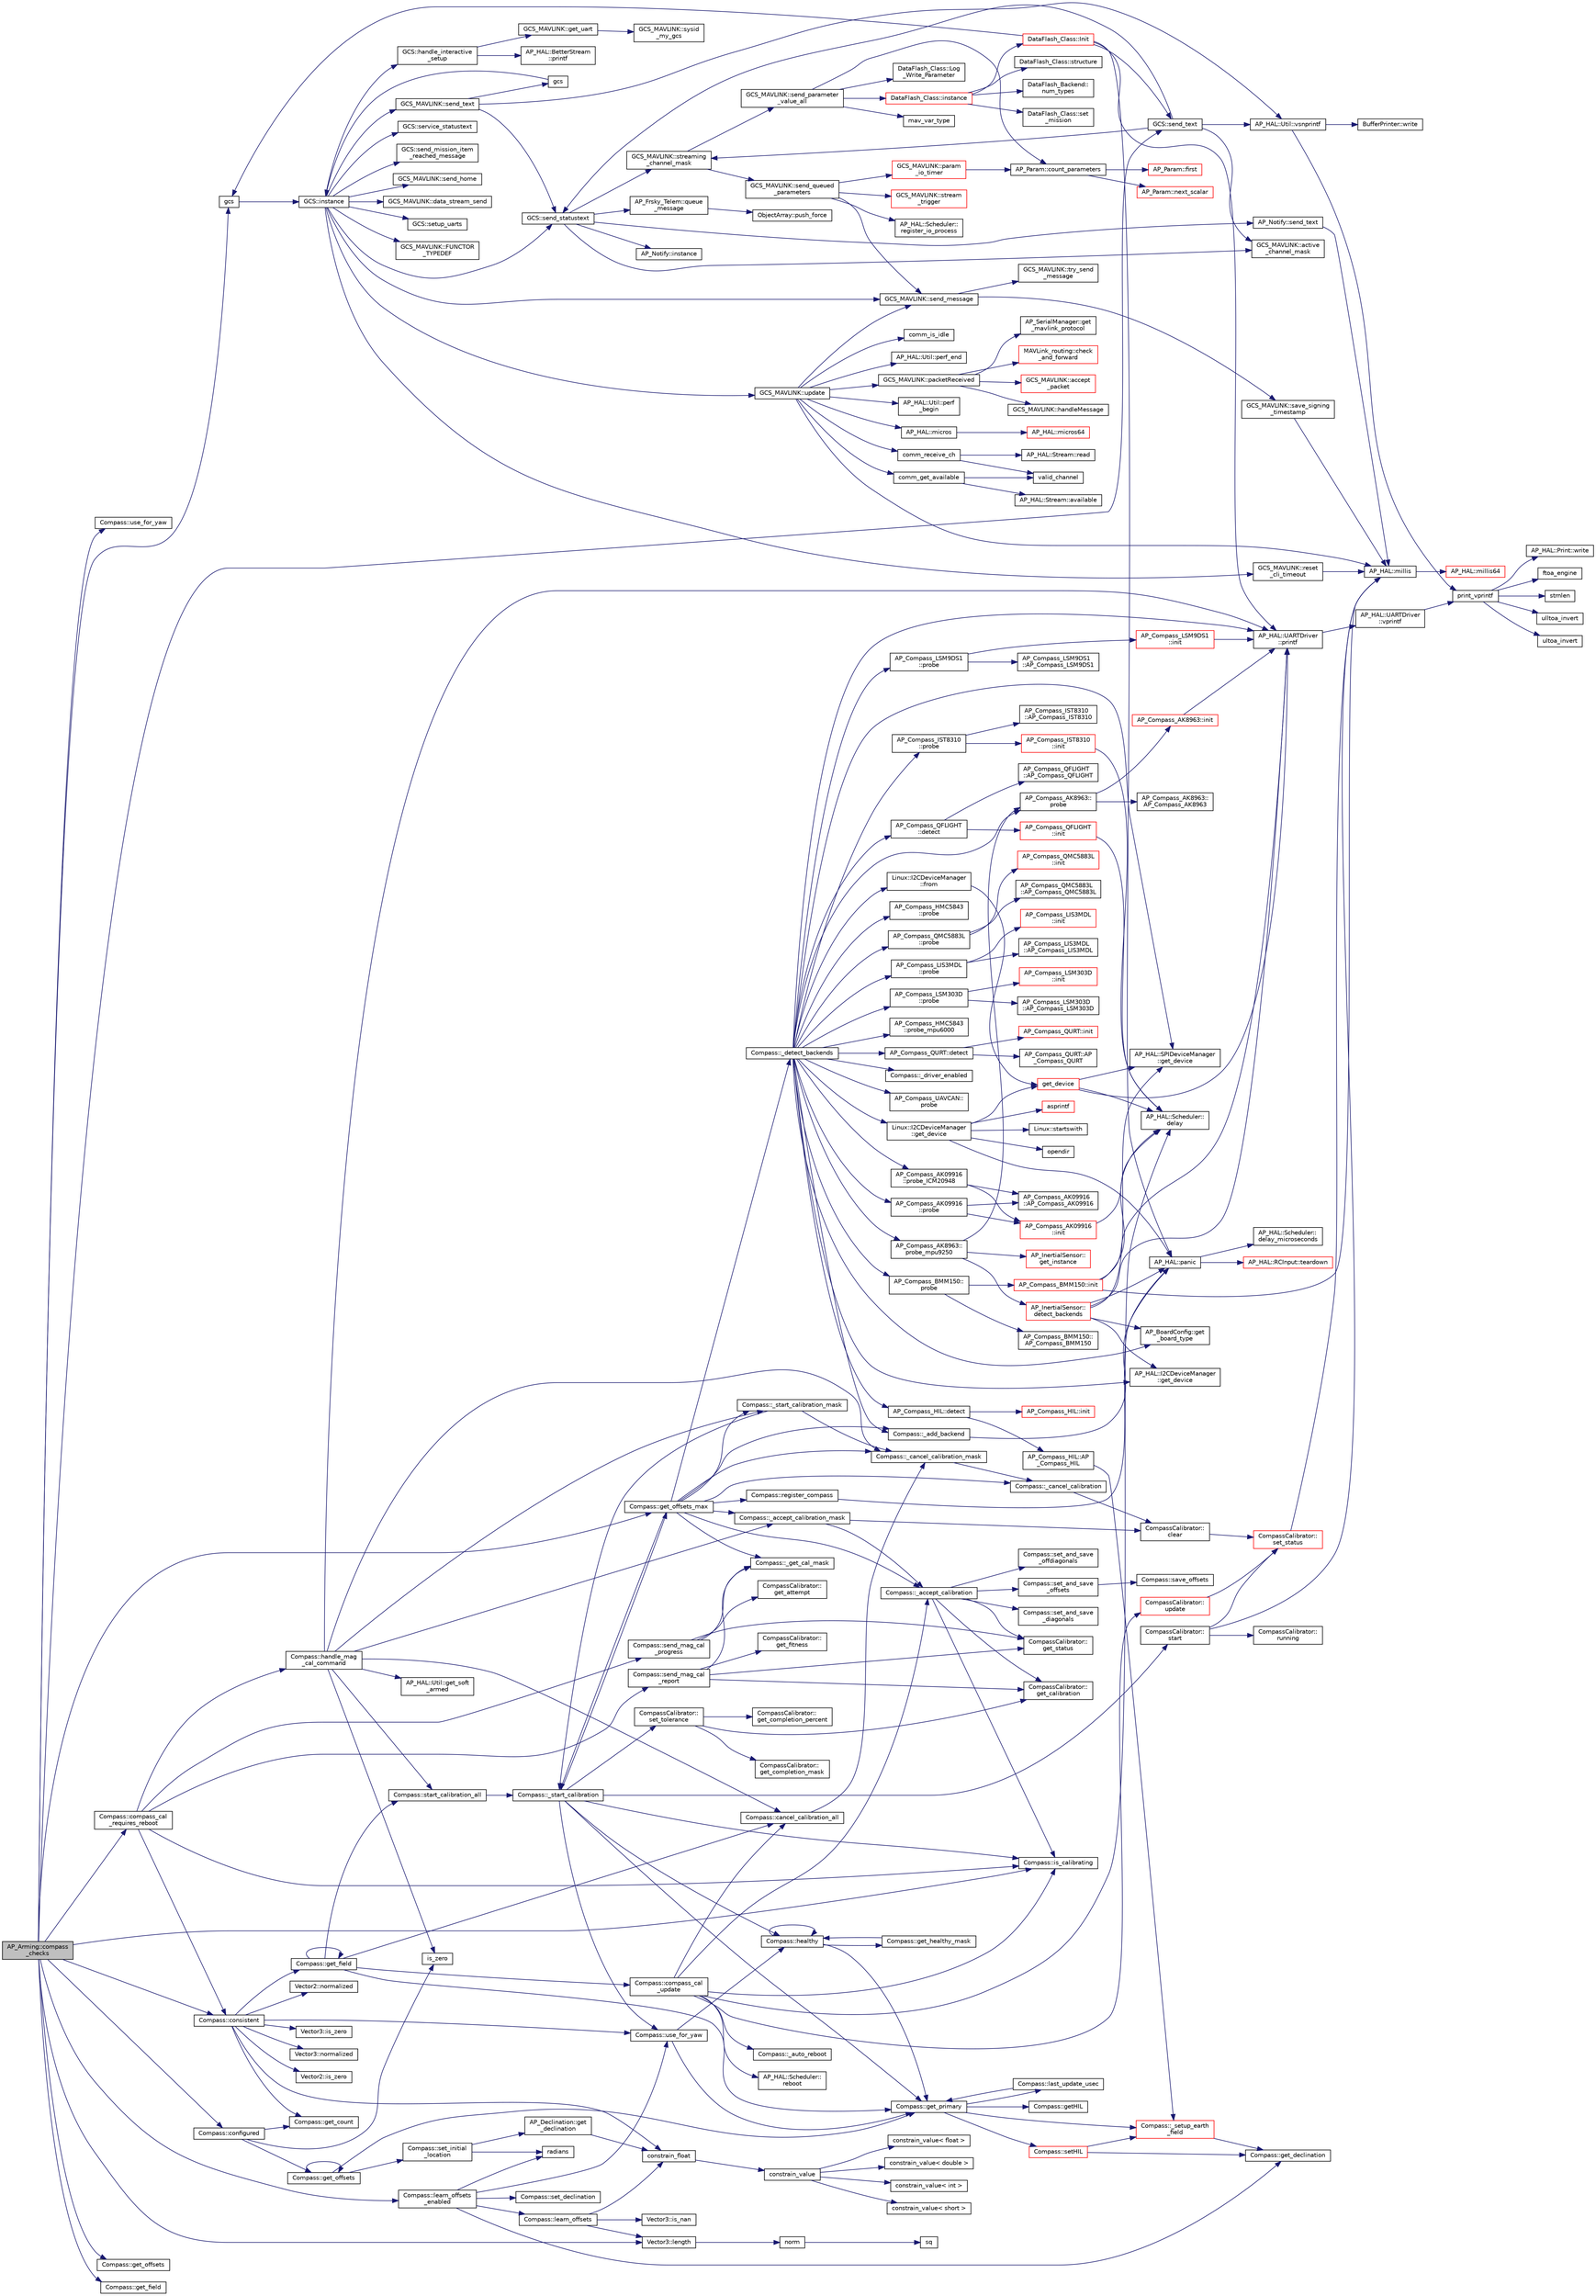 digraph "AP_Arming::compass_checks"
{
 // INTERACTIVE_SVG=YES
  edge [fontname="Helvetica",fontsize="10",labelfontname="Helvetica",labelfontsize="10"];
  node [fontname="Helvetica",fontsize="10",shape=record];
  rankdir="LR";
  Node1 [label="AP_Arming::compass\l_checks",height=0.2,width=0.4,color="black", fillcolor="grey75", style="filled", fontcolor="black"];
  Node1 -> Node2 [color="midnightblue",fontsize="10",style="solid",fontname="Helvetica"];
  Node2 [label="Compass::use_for_yaw",height=0.2,width=0.4,color="black", fillcolor="white", style="filled",URL="$classCompass.html#a97437729a583cd900e4dd1d6d84a4a0e",tooltip="return true if the compass should be used for yaw calculations "];
  Node1 -> Node3 [color="midnightblue",fontsize="10",style="solid",fontname="Helvetica"];
  Node3 [label="gcs",height=0.2,width=0.4,color="black", fillcolor="white", style="filled",URL="$GCS_8h.html#a1d3cc361b864ddf64a44c12ab3bd044e"];
  Node3 -> Node4 [color="midnightblue",fontsize="10",style="solid",fontname="Helvetica"];
  Node4 [label="GCS::instance",height=0.2,width=0.4,color="black", fillcolor="white", style="filled",URL="$classGCS.html#ae4cc34bdfabd2de4587d3553e6b4582d"];
  Node4 -> Node5 [color="midnightblue",fontsize="10",style="solid",fontname="Helvetica"];
  Node5 [label="GCS_MAVLINK::send_text",height=0.2,width=0.4,color="black", fillcolor="white", style="filled",URL="$structGCS__MAVLINK.html#a4a140f70e82bd456931afdfe045d610b"];
  Node5 -> Node6 [color="midnightblue",fontsize="10",style="solid",fontname="Helvetica"];
  Node6 [label="AP_HAL::Util::vsnprintf",height=0.2,width=0.4,color="black", fillcolor="white", style="filled",URL="$classAP__HAL_1_1Util.html#ac57ef0a9815cd597ad5cab5d6c31c6c8"];
  Node6 -> Node7 [color="midnightblue",fontsize="10",style="solid",fontname="Helvetica"];
  Node7 [label="print_vprintf",height=0.2,width=0.4,color="black", fillcolor="white", style="filled",URL="$print__vprintf_8cpp.html#a1534eaeab54696df96975b56d9f49212"];
  Node7 -> Node8 [color="midnightblue",fontsize="10",style="solid",fontname="Helvetica"];
  Node8 [label="AP_HAL::Print::write",height=0.2,width=0.4,color="black", fillcolor="white", style="filled",URL="$classAP__HAL_1_1Print.html#acc65391952a43334f8f5c9bef341f501"];
  Node7 -> Node9 [color="midnightblue",fontsize="10",style="solid",fontname="Helvetica"];
  Node9 [label="ftoa_engine",height=0.2,width=0.4,color="black", fillcolor="white", style="filled",URL="$ftoa__engine_8cpp.html#a1c28234da8f20b43c85890d4bb452947"];
  Node7 -> Node10 [color="midnightblue",fontsize="10",style="solid",fontname="Helvetica"];
  Node10 [label="strnlen",height=0.2,width=0.4,color="black", fillcolor="white", style="filled",URL="$replace_8cpp.html#a880bcc7b85a09e6254691bebd5344b51"];
  Node7 -> Node11 [color="midnightblue",fontsize="10",style="solid",fontname="Helvetica"];
  Node11 [label="ulltoa_invert",height=0.2,width=0.4,color="black", fillcolor="white", style="filled",URL="$utoa__invert_8cpp.html#a34926f552460b47c414ec4d83b32815c"];
  Node7 -> Node12 [color="midnightblue",fontsize="10",style="solid",fontname="Helvetica"];
  Node12 [label="ultoa_invert",height=0.2,width=0.4,color="black", fillcolor="white", style="filled",URL="$utoa__invert_8cpp.html#a5d99bba8e697c1e11da489d88fca8559"];
  Node6 -> Node13 [color="midnightblue",fontsize="10",style="solid",fontname="Helvetica"];
  Node13 [label="BufferPrinter::write",height=0.2,width=0.4,color="black", fillcolor="white", style="filled",URL="$classBufferPrinter.html#a0b98d7f59a6591097d2011d68359b8a0"];
  Node5 -> Node14 [color="midnightblue",fontsize="10",style="solid",fontname="Helvetica"];
  Node14 [label="gcs",height=0.2,width=0.4,color="black", fillcolor="white", style="filled",URL="$GCS__Common_8cpp.html#a1d3cc361b864ddf64a44c12ab3bd044e"];
  Node14 -> Node4 [color="midnightblue",fontsize="10",style="solid",fontname="Helvetica"];
  Node5 -> Node15 [color="midnightblue",fontsize="10",style="solid",fontname="Helvetica"];
  Node15 [label="GCS::send_statustext",height=0.2,width=0.4,color="black", fillcolor="white", style="filled",URL="$classGCS.html#a313e604179053ea42415b1c9289f13cd"];
  Node15 -> Node16 [color="midnightblue",fontsize="10",style="solid",fontname="Helvetica"];
  Node16 [label="AP_Frsky_Telem::queue\l_message",height=0.2,width=0.4,color="black", fillcolor="white", style="filled",URL="$classAP__Frsky__Telem.html#aef21b9f33af863589feda48a23877380"];
  Node16 -> Node17 [color="midnightblue",fontsize="10",style="solid",fontname="Helvetica"];
  Node17 [label="ObjectArray::push_force",height=0.2,width=0.4,color="black", fillcolor="white", style="filled",URL="$classObjectArray.html#aec1630ad862991767b30ae80a71a26ea"];
  Node15 -> Node18 [color="midnightblue",fontsize="10",style="solid",fontname="Helvetica"];
  Node18 [label="GCS_MAVLINK::active\l_channel_mask",height=0.2,width=0.4,color="black", fillcolor="white", style="filled",URL="$structGCS__MAVLINK.html#acad5b4ab40c7b7486392f07193ce4190"];
  Node15 -> Node19 [color="midnightblue",fontsize="10",style="solid",fontname="Helvetica"];
  Node19 [label="GCS_MAVLINK::streaming\l_channel_mask",height=0.2,width=0.4,color="black", fillcolor="white", style="filled",URL="$structGCS__MAVLINK.html#af948c4a65f98679941885e2c7cc12ac5"];
  Node19 -> Node20 [color="midnightblue",fontsize="10",style="solid",fontname="Helvetica"];
  Node20 [label="GCS_MAVLINK::send_parameter\l_value_all",height=0.2,width=0.4,color="black", fillcolor="white", style="filled",URL="$structGCS__MAVLINK.html#a1b0f7429c8fb152e17cd5fc0ff0d9267"];
  Node20 -> Node21 [color="midnightblue",fontsize="10",style="solid",fontname="Helvetica"];
  Node21 [label="mav_var_type",height=0.2,width=0.4,color="black", fillcolor="white", style="filled",URL="$GCS__MAVLink_8cpp.html#a4952a82a239f8f856c59724eb66847a2"];
  Node20 -> Node22 [color="midnightblue",fontsize="10",style="solid",fontname="Helvetica"];
  Node22 [label="AP_Param::count_parameters",height=0.2,width=0.4,color="black", fillcolor="white", style="filled",URL="$classAP__Param.html#a0819a26c7b80edb7a245036d1303cc75"];
  Node22 -> Node23 [color="midnightblue",fontsize="10",style="solid",fontname="Helvetica"];
  Node23 [label="AP_Param::first",height=0.2,width=0.4,color="red", fillcolor="white", style="filled",URL="$classAP__Param.html#adc0c44f152f0e3cbb12703b2a58d8f6b"];
  Node22 -> Node24 [color="midnightblue",fontsize="10",style="solid",fontname="Helvetica"];
  Node24 [label="AP_Param::next_scalar",height=0.2,width=0.4,color="red", fillcolor="white", style="filled",URL="$classAP__Param.html#a8cf8477edefdb6a0b2173d8229894173"];
  Node20 -> Node25 [color="midnightblue",fontsize="10",style="solid",fontname="Helvetica"];
  Node25 [label="DataFlash_Class::instance",height=0.2,width=0.4,color="red", fillcolor="white", style="filled",URL="$classDataFlash__Class.html#af898b7f68e05b5d2a6eaf53d2c178983"];
  Node25 -> Node26 [color="midnightblue",fontsize="10",style="solid",fontname="Helvetica"];
  Node26 [label="DataFlash_Class::set\l_mission",height=0.2,width=0.4,color="black", fillcolor="white", style="filled",URL="$classDataFlash__Class.html#a95bf3cac993c1ee326acc6447e99d875"];
  Node25 -> Node27 [color="midnightblue",fontsize="10",style="solid",fontname="Helvetica"];
  Node27 [label="DataFlash_Class::Init",height=0.2,width=0.4,color="red", fillcolor="white", style="filled",URL="$classDataFlash__Class.html#aabebe7ff9db07e2890274fceaa81b063"];
  Node27 -> Node3 [color="midnightblue",fontsize="10",style="solid",fontname="Helvetica"];
  Node27 -> Node28 [color="midnightblue",fontsize="10",style="solid",fontname="Helvetica"];
  Node28 [label="GCS::send_text",height=0.2,width=0.4,color="black", fillcolor="white", style="filled",URL="$classGCS.html#a9866f3484283db744409e40719cef765"];
  Node28 -> Node6 [color="midnightblue",fontsize="10",style="solid",fontname="Helvetica"];
  Node28 -> Node15 [color="midnightblue",fontsize="10",style="solid",fontname="Helvetica"];
  Node28 -> Node18 [color="midnightblue",fontsize="10",style="solid",fontname="Helvetica"];
  Node28 -> Node19 [color="midnightblue",fontsize="10",style="solid",fontname="Helvetica"];
  Node27 -> Node29 [color="midnightblue",fontsize="10",style="solid",fontname="Helvetica"];
  Node29 [label="AP_HAL::panic",height=0.2,width=0.4,color="black", fillcolor="white", style="filled",URL="$namespaceAP__HAL.html#a71832f03d849a0c088f04fc98d3c8143"];
  Node29 -> Node30 [color="midnightblue",fontsize="10",style="solid",fontname="Helvetica"];
  Node30 [label="AP_HAL::RCInput::teardown",height=0.2,width=0.4,color="red", fillcolor="white", style="filled",URL="$classAP__HAL_1_1RCInput.html#a2bea13d38f2b9ae8bf5193a3a69f0a31"];
  Node29 -> Node31 [color="midnightblue",fontsize="10",style="solid",fontname="Helvetica"];
  Node31 [label="AP_HAL::Scheduler::\ldelay_microseconds",height=0.2,width=0.4,color="black", fillcolor="white", style="filled",URL="$classAP__HAL_1_1Scheduler.html#a78c4f1b1f192ac1c99544b6cc8f099b0"];
  Node27 -> Node32 [color="midnightblue",fontsize="10",style="solid",fontname="Helvetica"];
  Node32 [label="AP_HAL::UARTDriver\l::printf",height=0.2,width=0.4,color="black", fillcolor="white", style="filled",URL="$classAP__HAL_1_1UARTDriver.html#a6ceedc792594e59fc7d80b39a435f027"];
  Node32 -> Node33 [color="midnightblue",fontsize="10",style="solid",fontname="Helvetica"];
  Node33 [label="AP_HAL::UARTDriver\l::vprintf",height=0.2,width=0.4,color="black", fillcolor="white", style="filled",URL="$classAP__HAL_1_1UARTDriver.html#aa8abfb6d6641299472c29ac1edde559f"];
  Node33 -> Node7 [color="midnightblue",fontsize="10",style="solid",fontname="Helvetica"];
  Node25 -> Node34 [color="midnightblue",fontsize="10",style="solid",fontname="Helvetica"];
  Node34 [label="DataFlash_Class::structure",height=0.2,width=0.4,color="black", fillcolor="white", style="filled",URL="$classDataFlash__Class.html#a7ac0e748bbc5c6e72645bb6245257600"];
  Node25 -> Node35 [color="midnightblue",fontsize="10",style="solid",fontname="Helvetica"];
  Node35 [label="DataFlash_Backend::\lnum_types",height=0.2,width=0.4,color="black", fillcolor="white", style="filled",URL="$classDataFlash__Backend.html#a33e7a1703d68bd91ac6782bb10b209f8"];
  Node20 -> Node36 [color="midnightblue",fontsize="10",style="solid",fontname="Helvetica"];
  Node36 [label="DataFlash_Class::Log\l_Write_Parameter",height=0.2,width=0.4,color="black", fillcolor="white", style="filled",URL="$classDataFlash__Class.html#a488ee9ba241f827fcb979dbccfdab76d"];
  Node19 -> Node37 [color="midnightblue",fontsize="10",style="solid",fontname="Helvetica"];
  Node37 [label="GCS_MAVLINK::send_queued\l_parameters",height=0.2,width=0.4,color="black", fillcolor="white", style="filled",URL="$structGCS__MAVLINK.html#a44943b0751244617b9c32c9f0af6a059"];
  Node37 -> Node38 [color="midnightblue",fontsize="10",style="solid",fontname="Helvetica"];
  Node38 [label="AP_HAL::Scheduler::\lregister_io_process",height=0.2,width=0.4,color="black", fillcolor="white", style="filled",URL="$classAP__HAL_1_1Scheduler.html#a51a2227b617f47e9638d7feb6cfdaba4"];
  Node37 -> Node39 [color="midnightblue",fontsize="10",style="solid",fontname="Helvetica"];
  Node39 [label="GCS_MAVLINK::param\l_io_timer",height=0.2,width=0.4,color="red", fillcolor="white", style="filled",URL="$structGCS__MAVLINK.html#aa618589386d5c8d7fd3ff554a3d91600"];
  Node39 -> Node22 [color="midnightblue",fontsize="10",style="solid",fontname="Helvetica"];
  Node37 -> Node40 [color="midnightblue",fontsize="10",style="solid",fontname="Helvetica"];
  Node40 [label="GCS_MAVLINK::stream\l_trigger",height=0.2,width=0.4,color="red", fillcolor="white", style="filled",URL="$structGCS__MAVLINK.html#a651481da1e7defa4b9e88ad4a188421e"];
  Node37 -> Node41 [color="midnightblue",fontsize="10",style="solid",fontname="Helvetica"];
  Node41 [label="GCS_MAVLINK::send_message",height=0.2,width=0.4,color="black", fillcolor="white", style="filled",URL="$structGCS__MAVLINK.html#a4902306dab46ff02b2296f99eb1f1c9c"];
  Node41 -> Node42 [color="midnightblue",fontsize="10",style="solid",fontname="Helvetica"];
  Node42 [label="GCS_MAVLINK::save_signing\l_timestamp",height=0.2,width=0.4,color="black", fillcolor="white", style="filled",URL="$structGCS__MAVLINK.html#a557b471724d4f126458757e0c4f54e78"];
  Node42 -> Node43 [color="midnightblue",fontsize="10",style="solid",fontname="Helvetica"];
  Node43 [label="AP_HAL::millis",height=0.2,width=0.4,color="black", fillcolor="white", style="filled",URL="$namespaceAP__HAL.html#a77dffbb18891996280308e21316ec186"];
  Node43 -> Node44 [color="midnightblue",fontsize="10",style="solid",fontname="Helvetica"];
  Node44 [label="AP_HAL::millis64",height=0.2,width=0.4,color="red", fillcolor="white", style="filled",URL="$namespaceAP__HAL.html#a59336c5fceaf28a76d1df1581a87a25d"];
  Node41 -> Node45 [color="midnightblue",fontsize="10",style="solid",fontname="Helvetica"];
  Node45 [label="GCS_MAVLINK::try_send\l_message",height=0.2,width=0.4,color="black", fillcolor="white", style="filled",URL="$structGCS__MAVLINK.html#a0870d4c6246a091f33aec4d5293b38b0"];
  Node15 -> Node46 [color="midnightblue",fontsize="10",style="solid",fontname="Helvetica"];
  Node46 [label="AP_Notify::instance",height=0.2,width=0.4,color="black", fillcolor="white", style="filled",URL="$classAP__Notify.html#ac913e4fc6f8fa6a1e0a9b92b93fe7ab1"];
  Node15 -> Node47 [color="midnightblue",fontsize="10",style="solid",fontname="Helvetica"];
  Node47 [label="AP_Notify::send_text",height=0.2,width=0.4,color="black", fillcolor="white", style="filled",URL="$classAP__Notify.html#a0f38b9b4be211e200675dd048c81f500"];
  Node47 -> Node43 [color="midnightblue",fontsize="10",style="solid",fontname="Helvetica"];
  Node4 -> Node15 [color="midnightblue",fontsize="10",style="solid",fontname="Helvetica"];
  Node4 -> Node48 [color="midnightblue",fontsize="10",style="solid",fontname="Helvetica"];
  Node48 [label="GCS::service_statustext",height=0.2,width=0.4,color="black", fillcolor="white", style="filled",URL="$classGCS.html#a824e538eff6cbf7c9074840600fbf6ff"];
  Node4 -> Node49 [color="midnightblue",fontsize="10",style="solid",fontname="Helvetica"];
  Node49 [label="GCS_MAVLINK::reset\l_cli_timeout",height=0.2,width=0.4,color="black", fillcolor="white", style="filled",URL="$structGCS__MAVLINK.html#af5e92e687223f8a102363b90f325e612"];
  Node49 -> Node43 [color="midnightblue",fontsize="10",style="solid",fontname="Helvetica"];
  Node4 -> Node41 [color="midnightblue",fontsize="10",style="solid",fontname="Helvetica"];
  Node4 -> Node50 [color="midnightblue",fontsize="10",style="solid",fontname="Helvetica"];
  Node50 [label="GCS::send_mission_item\l_reached_message",height=0.2,width=0.4,color="black", fillcolor="white", style="filled",URL="$classGCS.html#ade82ad44b8dcea3f95ab08f4f8b59924"];
  Node4 -> Node51 [color="midnightblue",fontsize="10",style="solid",fontname="Helvetica"];
  Node51 [label="GCS_MAVLINK::send_home",height=0.2,width=0.4,color="black", fillcolor="white", style="filled",URL="$structGCS__MAVLINK.html#af4ede1a2a780e0e80dcfffab99593ab9"];
  Node4 -> Node52 [color="midnightblue",fontsize="10",style="solid",fontname="Helvetica"];
  Node52 [label="GCS_MAVLINK::data_stream_send",height=0.2,width=0.4,color="black", fillcolor="white", style="filled",URL="$structGCS__MAVLINK.html#a3b3d0c4e02d521c0fe0b2b923a57e58c"];
  Node4 -> Node53 [color="midnightblue",fontsize="10",style="solid",fontname="Helvetica"];
  Node53 [label="GCS_MAVLINK::update",height=0.2,width=0.4,color="black", fillcolor="white", style="filled",URL="$structGCS__MAVLINK.html#aafd0957768c4f81022b1f173c561b42d"];
  Node53 -> Node54 [color="midnightblue",fontsize="10",style="solid",fontname="Helvetica"];
  Node54 [label="AP_HAL::micros",height=0.2,width=0.4,color="black", fillcolor="white", style="filled",URL="$namespaceAP__HAL.html#a8293355e35887733b1fd151aef08a787"];
  Node54 -> Node55 [color="midnightblue",fontsize="10",style="solid",fontname="Helvetica"];
  Node55 [label="AP_HAL::micros64",height=0.2,width=0.4,color="red", fillcolor="white", style="filled",URL="$namespaceAP__HAL.html#a7aa0ce7625c9680e30ff4a99940907a5"];
  Node53 -> Node56 [color="midnightblue",fontsize="10",style="solid",fontname="Helvetica"];
  Node56 [label="AP_HAL::Util::perf\l_begin",height=0.2,width=0.4,color="black", fillcolor="white", style="filled",URL="$classAP__HAL_1_1Util.html#a8ee016bee7e471240be5a2c648015a1d"];
  Node53 -> Node57 [color="midnightblue",fontsize="10",style="solid",fontname="Helvetica"];
  Node57 [label="comm_get_available",height=0.2,width=0.4,color="black", fillcolor="white", style="filled",URL="$GCS__MAVLink_8cpp.html#a2817de906dc695cf406a4a43be1bc724"];
  Node57 -> Node58 [color="midnightblue",fontsize="10",style="solid",fontname="Helvetica"];
  Node58 [label="valid_channel",height=0.2,width=0.4,color="black", fillcolor="white", style="filled",URL="$GCS__MAVLink_8h.html#a17ee8d1ce05b7d160ccc6a78b92b774f"];
  Node57 -> Node59 [color="midnightblue",fontsize="10",style="solid",fontname="Helvetica"];
  Node59 [label="AP_HAL::Stream::available",height=0.2,width=0.4,color="black", fillcolor="white", style="filled",URL="$classAP__HAL_1_1Stream.html#ae6aa935b5bbd553a2654bfec4e14961e"];
  Node53 -> Node60 [color="midnightblue",fontsize="10",style="solid",fontname="Helvetica"];
  Node60 [label="comm_receive_ch",height=0.2,width=0.4,color="black", fillcolor="white", style="filled",URL="$GCS__MAVLink_8cpp.html#a34488d8c3ec2e467fd083707754001d3"];
  Node60 -> Node58 [color="midnightblue",fontsize="10",style="solid",fontname="Helvetica"];
  Node60 -> Node61 [color="midnightblue",fontsize="10",style="solid",fontname="Helvetica"];
  Node61 [label="AP_HAL::Stream::read",height=0.2,width=0.4,color="black", fillcolor="white", style="filled",URL="$classAP__HAL_1_1Stream.html#ae42ff362cc2a7e527c22f92a3740c2ac"];
  Node53 -> Node43 [color="midnightblue",fontsize="10",style="solid",fontname="Helvetica"];
  Node53 -> Node62 [color="midnightblue",fontsize="10",style="solid",fontname="Helvetica"];
  Node62 [label="comm_is_idle",height=0.2,width=0.4,color="black", fillcolor="white", style="filled",URL="$GCS__MAVLink_8cpp.html#aa3c44672adc3c408bd488d804acc94c2"];
  Node53 -> Node63 [color="midnightblue",fontsize="10",style="solid",fontname="Helvetica"];
  Node63 [label="GCS_MAVLINK::packetReceived",height=0.2,width=0.4,color="black", fillcolor="white", style="filled",URL="$structGCS__MAVLINK.html#aabf8eb6ddc5987a67d80ba3100531b25"];
  Node63 -> Node64 [color="midnightblue",fontsize="10",style="solid",fontname="Helvetica"];
  Node64 [label="AP_SerialManager::get\l_mavlink_protocol",height=0.2,width=0.4,color="black", fillcolor="white", style="filled",URL="$classAP__SerialManager.html#a775af9154a163d0c46cc74b13ee66844"];
  Node63 -> Node65 [color="midnightblue",fontsize="10",style="solid",fontname="Helvetica"];
  Node65 [label="MAVLink_routing::check\l_and_forward",height=0.2,width=0.4,color="red", fillcolor="white", style="filled",URL="$classMAVLink__routing.html#a474038c8ab695c57e23fb6fec4664947"];
  Node63 -> Node66 [color="midnightblue",fontsize="10",style="solid",fontname="Helvetica"];
  Node66 [label="GCS_MAVLINK::accept\l_packet",height=0.2,width=0.4,color="red", fillcolor="white", style="filled",URL="$structGCS__MAVLINK.html#a27b88d50d3cbc5fec10b1e756eed45ae"];
  Node63 -> Node67 [color="midnightblue",fontsize="10",style="solid",fontname="Helvetica"];
  Node67 [label="GCS_MAVLINK::handleMessage",height=0.2,width=0.4,color="black", fillcolor="white", style="filled",URL="$structGCS__MAVLINK.html#a870f84d9aa1c445b2b0d4d7101b836e1"];
  Node53 -> Node68 [color="midnightblue",fontsize="10",style="solid",fontname="Helvetica"];
  Node68 [label="AP_HAL::Util::perf_end",height=0.2,width=0.4,color="black", fillcolor="white", style="filled",URL="$classAP__HAL_1_1Util.html#a831bf144a4d14d413bd1c98b96dc35cb"];
  Node53 -> Node41 [color="midnightblue",fontsize="10",style="solid",fontname="Helvetica"];
  Node4 -> Node69 [color="midnightblue",fontsize="10",style="solid",fontname="Helvetica"];
  Node69 [label="GCS::setup_uarts",height=0.2,width=0.4,color="black", fillcolor="white", style="filled",URL="$classGCS.html#ae4694e5ac566d470b25cb5eec2448981"];
  Node4 -> Node70 [color="midnightblue",fontsize="10",style="solid",fontname="Helvetica"];
  Node70 [label="GCS::handle_interactive\l_setup",height=0.2,width=0.4,color="black", fillcolor="white", style="filled",URL="$classGCS.html#a10621c01360582b25164e95accc28958"];
  Node70 -> Node71 [color="midnightblue",fontsize="10",style="solid",fontname="Helvetica"];
  Node71 [label="AP_HAL::BetterStream\l::printf",height=0.2,width=0.4,color="black", fillcolor="white", style="filled",URL="$classAP__HAL_1_1BetterStream.html#a1042d8b81aea5fb096d1b7431d7a9484"];
  Node70 -> Node72 [color="midnightblue",fontsize="10",style="solid",fontname="Helvetica"];
  Node72 [label="GCS_MAVLINK::get_uart",height=0.2,width=0.4,color="black", fillcolor="white", style="filled",URL="$structGCS__MAVLINK.html#a3f9b42c24244e69cae430155c4fe1255"];
  Node72 -> Node73 [color="midnightblue",fontsize="10",style="solid",fontname="Helvetica"];
  Node73 [label="GCS_MAVLINK::sysid\l_my_gcs",height=0.2,width=0.4,color="black", fillcolor="white", style="filled",URL="$structGCS__MAVLINK.html#a5ad53d67eacf2e9ed33533b7874f34b7"];
  Node4 -> Node74 [color="midnightblue",fontsize="10",style="solid",fontname="Helvetica"];
  Node74 [label="GCS_MAVLINK::FUNCTOR\l_TYPEDEF",height=0.2,width=0.4,color="black", fillcolor="white", style="filled",URL="$structGCS__MAVLINK.html#aa612adc740470b943e852a6977c340f0"];
  Node1 -> Node28 [color="midnightblue",fontsize="10",style="solid",fontname="Helvetica"];
  Node1 -> Node75 [color="midnightblue",fontsize="10",style="solid",fontname="Helvetica"];
  Node75 [label="Compass::learn_offsets\l_enabled",height=0.2,width=0.4,color="black", fillcolor="white", style="filled",URL="$classCompass.html#a532f8a5a087bed8fa8f7c23057028785"];
  Node75 -> Node76 [color="midnightblue",fontsize="10",style="solid",fontname="Helvetica"];
  Node76 [label="Compass::learn_offsets",height=0.2,width=0.4,color="black", fillcolor="white", style="filled",URL="$classCompass.html#aebf060fcb30f98e8d2c158750efa3b10"];
  Node76 -> Node77 [color="midnightblue",fontsize="10",style="solid",fontname="Helvetica"];
  Node77 [label="Vector3::is_nan",height=0.2,width=0.4,color="black", fillcolor="white", style="filled",URL="$classVector3.html#a076ee3d40e645623b54650cca5ae6df7"];
  Node76 -> Node78 [color="midnightblue",fontsize="10",style="solid",fontname="Helvetica"];
  Node78 [label="Vector3::length",height=0.2,width=0.4,color="black", fillcolor="white", style="filled",URL="$classVector3.html#ac1fd5514e368a1e1c2d13f71eda18345"];
  Node78 -> Node79 [color="midnightblue",fontsize="10",style="solid",fontname="Helvetica"];
  Node79 [label="norm",height=0.2,width=0.4,color="black", fillcolor="white", style="filled",URL="$AP__Math_8h.html#adc76d4a5e5c9ae8cb7ab17b55c40d636"];
  Node79 -> Node80 [color="midnightblue",fontsize="10",style="solid",fontname="Helvetica"];
  Node80 [label="sq",height=0.2,width=0.4,color="black", fillcolor="white", style="filled",URL="$AP__Math_8h.html#a0375e3d67fd3911cacee5c3e1408c0f2"];
  Node76 -> Node81 [color="midnightblue",fontsize="10",style="solid",fontname="Helvetica"];
  Node81 [label="constrain_float",height=0.2,width=0.4,color="black", fillcolor="white", style="filled",URL="$AP__Math_8h.html#ad525609d9dba6ffa556a0fbf08a3f9b4"];
  Node81 -> Node82 [color="midnightblue",fontsize="10",style="solid",fontname="Helvetica"];
  Node82 [label="constrain_value",height=0.2,width=0.4,color="black", fillcolor="white", style="filled",URL="$AP__Math_8h.html#a20e8f8671c282c69c1954652b6d61585"];
  Node82 -> Node83 [color="midnightblue",fontsize="10",style="solid",fontname="Helvetica"];
  Node83 [label="constrain_value\< int \>",height=0.2,width=0.4,color="black", fillcolor="white", style="filled",URL="$AP__Math_8cpp.html#a37e8e901754cb9c8e53a8e3030c82c50"];
  Node82 -> Node84 [color="midnightblue",fontsize="10",style="solid",fontname="Helvetica"];
  Node84 [label="constrain_value\< short \>",height=0.2,width=0.4,color="black", fillcolor="white", style="filled",URL="$AP__Math_8cpp.html#afdbe107ec1987d318a6347816fbf2b89"];
  Node82 -> Node85 [color="midnightblue",fontsize="10",style="solid",fontname="Helvetica"];
  Node85 [label="constrain_value\< float \>",height=0.2,width=0.4,color="black", fillcolor="white", style="filled",URL="$AP__Math_8cpp.html#ae6c621670c214da687de21d4e3a92587"];
  Node82 -> Node86 [color="midnightblue",fontsize="10",style="solid",fontname="Helvetica"];
  Node86 [label="constrain_value\< double \>",height=0.2,width=0.4,color="black", fillcolor="white", style="filled",URL="$AP__Math_8cpp.html#afe3990b00e9abc43fa97dfaf8e32f5c4"];
  Node75 -> Node87 [color="midnightblue",fontsize="10",style="solid",fontname="Helvetica"];
  Node87 [label="Compass::use_for_yaw",height=0.2,width=0.4,color="black", fillcolor="white", style="filled",URL="$classCompass.html#ac47b570ae40bfba56a659c5ac766a464",tooltip="return true if the compass should be used for yaw calculations "];
  Node87 -> Node88 [color="midnightblue",fontsize="10",style="solid",fontname="Helvetica"];
  Node88 [label="Compass::get_primary",height=0.2,width=0.4,color="black", fillcolor="white", style="filled",URL="$classCompass.html#a0120c84cc915d5a34aafedc1ce3f5186"];
  Node88 -> Node89 [color="midnightblue",fontsize="10",style="solid",fontname="Helvetica"];
  Node89 [label="Compass::setHIL",height=0.2,width=0.4,color="red", fillcolor="white", style="filled",URL="$classCompass.html#a30a8fa22b1e7ee8eec8143732d40716d"];
  Node89 -> Node90 [color="midnightblue",fontsize="10",style="solid",fontname="Helvetica"];
  Node90 [label="Compass::get_declination",height=0.2,width=0.4,color="black", fillcolor="white", style="filled",URL="$classCompass.html#a5051de1d15ee203600422235ab93c88c"];
  Node89 -> Node91 [color="midnightblue",fontsize="10",style="solid",fontname="Helvetica"];
  Node91 [label="Compass::_setup_earth\l_field",height=0.2,width=0.4,color="red", fillcolor="white", style="filled",URL="$classCompass.html#a0bc30e897c2c0c412120e1b1337bd1cb"];
  Node91 -> Node90 [color="midnightblue",fontsize="10",style="solid",fontname="Helvetica"];
  Node88 -> Node92 [color="midnightblue",fontsize="10",style="solid",fontname="Helvetica"];
  Node92 [label="Compass::last_update_usec",height=0.2,width=0.4,color="black", fillcolor="white", style="filled",URL="$classCompass.html#a9600516e0dbde9186d3b14b3457af013"];
  Node92 -> Node88 [color="midnightblue",fontsize="10",style="solid",fontname="Helvetica"];
  Node88 -> Node93 [color="midnightblue",fontsize="10",style="solid",fontname="Helvetica"];
  Node93 [label="Compass::getHIL",height=0.2,width=0.4,color="black", fillcolor="white", style="filled",URL="$classCompass.html#a4d696bdfb4d2ab9f0646d413cb6a0ee4"];
  Node88 -> Node91 [color="midnightblue",fontsize="10",style="solid",fontname="Helvetica"];
  Node87 -> Node94 [color="midnightblue",fontsize="10",style="solid",fontname="Helvetica"];
  Node94 [label="Compass::healthy",height=0.2,width=0.4,color="black", fillcolor="white", style="filled",URL="$classCompass.html#a3be4f1bd3056c7c0d97226f58e9f32f0"];
  Node94 -> Node94 [color="midnightblue",fontsize="10",style="solid",fontname="Helvetica"];
  Node94 -> Node88 [color="midnightblue",fontsize="10",style="solid",fontname="Helvetica"];
  Node94 -> Node95 [color="midnightblue",fontsize="10",style="solid",fontname="Helvetica"];
  Node95 [label="Compass::get_healthy_mask",height=0.2,width=0.4,color="black", fillcolor="white", style="filled",URL="$classCompass.html#a5230a4f55710e532da8f9edd0f2fb77b"];
  Node95 -> Node94 [color="midnightblue",fontsize="10",style="solid",fontname="Helvetica"];
  Node75 -> Node96 [color="midnightblue",fontsize="10",style="solid",fontname="Helvetica"];
  Node96 [label="Compass::set_declination",height=0.2,width=0.4,color="black", fillcolor="white", style="filled",URL="$classCompass.html#ac3584d30eca4e60567613c1b09785505"];
  Node75 -> Node97 [color="midnightblue",fontsize="10",style="solid",fontname="Helvetica"];
  Node97 [label="radians",height=0.2,width=0.4,color="black", fillcolor="white", style="filled",URL="$AP__Math_8h.html#a75b14352ec1c95a8276af9a0813cfdc3"];
  Node75 -> Node90 [color="midnightblue",fontsize="10",style="solid",fontname="Helvetica"];
  Node1 -> Node98 [color="midnightblue",fontsize="10",style="solid",fontname="Helvetica"];
  Node98 [label="Compass::configured",height=0.2,width=0.4,color="black", fillcolor="white", style="filled",URL="$classCompass.html#a59622e8195dc29485f24d7c27a9cf7f0"];
  Node98 -> Node99 [color="midnightblue",fontsize="10",style="solid",fontname="Helvetica"];
  Node99 [label="Compass::get_count",height=0.2,width=0.4,color="black", fillcolor="white", style="filled",URL="$classCompass.html#a7bc9b45433e47cbd2632578388882135"];
  Node98 -> Node100 [color="midnightblue",fontsize="10",style="solid",fontname="Helvetica"];
  Node100 [label="is_zero",height=0.2,width=0.4,color="black", fillcolor="white", style="filled",URL="$AP__Math_8h.html#a2a12cce483e9b870da70d30406d82c60"];
  Node98 -> Node101 [color="midnightblue",fontsize="10",style="solid",fontname="Helvetica"];
  Node101 [label="Compass::get_offsets",height=0.2,width=0.4,color="black", fillcolor="white", style="filled",URL="$classCompass.html#a46431b5638dd088dd4a09026109544f2"];
  Node101 -> Node101 [color="midnightblue",fontsize="10",style="solid",fontname="Helvetica"];
  Node101 -> Node88 [color="midnightblue",fontsize="10",style="solid",fontname="Helvetica"];
  Node101 -> Node102 [color="midnightblue",fontsize="10",style="solid",fontname="Helvetica"];
  Node102 [label="Compass::set_initial\l_location",height=0.2,width=0.4,color="black", fillcolor="white", style="filled",URL="$classCompass.html#a95d49517b12183412d9d0ed481b785bf"];
  Node102 -> Node97 [color="midnightblue",fontsize="10",style="solid",fontname="Helvetica"];
  Node102 -> Node103 [color="midnightblue",fontsize="10",style="solid",fontname="Helvetica"];
  Node103 [label="AP_Declination::get\l_declination",height=0.2,width=0.4,color="black", fillcolor="white", style="filled",URL="$classAP__Declination.html#a8819112a0ea684422948a1ae8bc4f0de"];
  Node103 -> Node81 [color="midnightblue",fontsize="10",style="solid",fontname="Helvetica"];
  Node1 -> Node104 [color="midnightblue",fontsize="10",style="solid",fontname="Helvetica"];
  Node104 [label="Compass::is_calibrating",height=0.2,width=0.4,color="black", fillcolor="white", style="filled",URL="$classCompass.html#a79776eee973736f7e2b218d698225dc1"];
  Node1 -> Node105 [color="midnightblue",fontsize="10",style="solid",fontname="Helvetica"];
  Node105 [label="Compass::compass_cal\l_requires_reboot",height=0.2,width=0.4,color="black", fillcolor="white", style="filled",URL="$classCompass.html#a71d8ad1cb96263dfe4c0f712f14fac97"];
  Node105 -> Node104 [color="midnightblue",fontsize="10",style="solid",fontname="Helvetica"];
  Node105 -> Node106 [color="midnightblue",fontsize="10",style="solid",fontname="Helvetica"];
  Node106 [label="Compass::handle_mag\l_cal_command",height=0.2,width=0.4,color="black", fillcolor="white", style="filled",URL="$classCompass.html#ab4993a08b27d38ebb96276dc40c5f5fb"];
  Node106 -> Node107 [color="midnightblue",fontsize="10",style="solid",fontname="Helvetica"];
  Node107 [label="AP_HAL::Util::get_soft\l_armed",height=0.2,width=0.4,color="black", fillcolor="white", style="filled",URL="$classAP__HAL_1_1Util.html#a973ee89f8eee7af3a4d2a3eb700cbf3c"];
  Node106 -> Node32 [color="midnightblue",fontsize="10",style="solid",fontname="Helvetica"];
  Node106 -> Node100 [color="midnightblue",fontsize="10",style="solid",fontname="Helvetica"];
  Node106 -> Node108 [color="midnightblue",fontsize="10",style="solid",fontname="Helvetica"];
  Node108 [label="Compass::start_calibration_all",height=0.2,width=0.4,color="black", fillcolor="white", style="filled",URL="$classCompass.html#a785cd621a6ecd49077881299ff1edba7"];
  Node108 -> Node109 [color="midnightblue",fontsize="10",style="solid",fontname="Helvetica"];
  Node109 [label="Compass::_start_calibration",height=0.2,width=0.4,color="black", fillcolor="white", style="filled",URL="$classCompass.html#a702eb9d33ff1f5ada05b67f9b2219f9a"];
  Node109 -> Node94 [color="midnightblue",fontsize="10",style="solid",fontname="Helvetica"];
  Node109 -> Node87 [color="midnightblue",fontsize="10",style="solid",fontname="Helvetica"];
  Node109 -> Node104 [color="midnightblue",fontsize="10",style="solid",fontname="Helvetica"];
  Node109 -> Node88 [color="midnightblue",fontsize="10",style="solid",fontname="Helvetica"];
  Node109 -> Node110 [color="midnightblue",fontsize="10",style="solid",fontname="Helvetica"];
  Node110 [label="CompassCalibrator::\lset_tolerance",height=0.2,width=0.4,color="black", fillcolor="white", style="filled",URL="$classCompassCalibrator.html#abbfdc421fa407ebf71d98300752c47fe"];
  Node110 -> Node111 [color="midnightblue",fontsize="10",style="solid",fontname="Helvetica"];
  Node111 [label="CompassCalibrator::\lget_calibration",height=0.2,width=0.4,color="black", fillcolor="white", style="filled",URL="$classCompassCalibrator.html#ad826cd209a06ce20e569ec0a8cd1940a"];
  Node110 -> Node112 [color="midnightblue",fontsize="10",style="solid",fontname="Helvetica"];
  Node112 [label="CompassCalibrator::\lget_completion_percent",height=0.2,width=0.4,color="black", fillcolor="white", style="filled",URL="$classCompassCalibrator.html#a459e32216672229a3592e2e0fc4a1f1d"];
  Node110 -> Node113 [color="midnightblue",fontsize="10",style="solid",fontname="Helvetica"];
  Node113 [label="CompassCalibrator::\lget_completion_mask",height=0.2,width=0.4,color="black", fillcolor="white", style="filled",URL="$classCompassCalibrator.html#a8e697a946794232eaf9fbf75a5f1482b"];
  Node109 -> Node114 [color="midnightblue",fontsize="10",style="solid",fontname="Helvetica"];
  Node114 [label="CompassCalibrator::\lstart",height=0.2,width=0.4,color="black", fillcolor="white", style="filled",URL="$classCompassCalibrator.html#ae7bfb14c06f99c2ec3a08fa1199f7555"];
  Node114 -> Node115 [color="midnightblue",fontsize="10",style="solid",fontname="Helvetica"];
  Node115 [label="CompassCalibrator::\lrunning",height=0.2,width=0.4,color="black", fillcolor="white", style="filled",URL="$classCompassCalibrator.html#a439e8c7f72e9f6e2fe66b93d755bc9f7"];
  Node114 -> Node43 [color="midnightblue",fontsize="10",style="solid",fontname="Helvetica"];
  Node114 -> Node116 [color="midnightblue",fontsize="10",style="solid",fontname="Helvetica"];
  Node116 [label="CompassCalibrator::\lset_status",height=0.2,width=0.4,color="red", fillcolor="white", style="filled",URL="$classCompassCalibrator.html#aeee363c33562bb3a47693073c6a568e5"];
  Node116 -> Node43 [color="midnightblue",fontsize="10",style="solid",fontname="Helvetica"];
  Node109 -> Node117 [color="midnightblue",fontsize="10",style="solid",fontname="Helvetica"];
  Node117 [label="Compass::get_offsets_max",height=0.2,width=0.4,color="black", fillcolor="white", style="filled",URL="$classCompass.html#aff3220e1a557a75480e4c2dbbde72973"];
  Node117 -> Node118 [color="midnightblue",fontsize="10",style="solid",fontname="Helvetica"];
  Node118 [label="Compass::register_compass",height=0.2,width=0.4,color="black", fillcolor="white", style="filled",URL="$classCompass.html#af1b5ea3ff42b02e04526d4be361a1ca1"];
  Node118 -> Node29 [color="midnightblue",fontsize="10",style="solid",fontname="Helvetica"];
  Node117 -> Node119 [color="midnightblue",fontsize="10",style="solid",fontname="Helvetica"];
  Node119 [label="Compass::_add_backend",height=0.2,width=0.4,color="black", fillcolor="white", style="filled",URL="$classCompass.html#ab943e9f79e8df83f2f125d1b025e7d0d"];
  Node119 -> Node29 [color="midnightblue",fontsize="10",style="solid",fontname="Helvetica"];
  Node117 -> Node120 [color="midnightblue",fontsize="10",style="solid",fontname="Helvetica"];
  Node120 [label="Compass::_detect_backends",height=0.2,width=0.4,color="black", fillcolor="white", style="filled",URL="$classCompass.html#a1c48170d8c8966b22fb150b1634443ec"];
  Node120 -> Node119 [color="midnightblue",fontsize="10",style="solid",fontname="Helvetica"];
  Node120 -> Node121 [color="midnightblue",fontsize="10",style="solid",fontname="Helvetica"];
  Node121 [label="AP_Compass_HIL::detect",height=0.2,width=0.4,color="black", fillcolor="white", style="filled",URL="$classAP__Compass__HIL.html#ae4ae94f11b8c05de50076d85fbcef0f1"];
  Node121 -> Node122 [color="midnightblue",fontsize="10",style="solid",fontname="Helvetica"];
  Node122 [label="AP_Compass_HIL::AP\l_Compass_HIL",height=0.2,width=0.4,color="black", fillcolor="white", style="filled",URL="$classAP__Compass__HIL.html#a8f91dff3fcb563128bb78488edf074e5"];
  Node122 -> Node91 [color="midnightblue",fontsize="10",style="solid",fontname="Helvetica"];
  Node121 -> Node123 [color="midnightblue",fontsize="10",style="solid",fontname="Helvetica"];
  Node123 [label="AP_Compass_HIL::init",height=0.2,width=0.4,color="red", fillcolor="white", style="filled",URL="$classAP__Compass__HIL.html#af040b7e9ed9c04a61be51d2a0831d192"];
  Node120 -> Node124 [color="midnightblue",fontsize="10",style="solid",fontname="Helvetica"];
  Node124 [label="AP_BoardConfig::get\l_board_type",height=0.2,width=0.4,color="black", fillcolor="white", style="filled",URL="$classAP__BoardConfig.html#a8a3185c191ab40fd95ceeadd8a5b0cf9"];
  Node120 -> Node125 [color="midnightblue",fontsize="10",style="solid",fontname="Helvetica"];
  Node125 [label="AP_Compass_HMC5843\l::probe",height=0.2,width=0.4,color="black", fillcolor="white", style="filled",URL="$classAP__Compass__HMC5843.html#a69e502918bfdd2d63fef8fa1b4805e60"];
  Node120 -> Node126 [color="midnightblue",fontsize="10",style="solid",fontname="Helvetica"];
  Node126 [label="AP_HAL::I2CDeviceManager\l::get_device",height=0.2,width=0.4,color="black", fillcolor="white", style="filled",URL="$classAP__HAL_1_1I2CDeviceManager.html#a28e5d1449e177f16962dd7ccc94df443"];
  Node120 -> Node127 [color="midnightblue",fontsize="10",style="solid",fontname="Helvetica"];
  Node127 [label="AP_Compass_QMC5883L\l::probe",height=0.2,width=0.4,color="black", fillcolor="white", style="filled",URL="$classAP__Compass__QMC5883L.html#a8d16780cb5efc48361818740d7a6b1ce"];
  Node127 -> Node128 [color="midnightblue",fontsize="10",style="solid",fontname="Helvetica"];
  Node128 [label="AP_Compass_QMC5883L\l::AP_Compass_QMC5883L",height=0.2,width=0.4,color="black", fillcolor="white", style="filled",URL="$classAP__Compass__QMC5883L.html#afc2872369754a4d3b0605e515b8262ed"];
  Node127 -> Node129 [color="midnightblue",fontsize="10",style="solid",fontname="Helvetica"];
  Node129 [label="AP_Compass_QMC5883L\l::init",height=0.2,width=0.4,color="red", fillcolor="white", style="filled",URL="$classAP__Compass__QMC5883L.html#ab9bfbc6e35c505a30635a0854e089816"];
  Node120 -> Node130 [color="midnightblue",fontsize="10",style="solid",fontname="Helvetica"];
  Node130 [label="AP_Compass_AK09916\l::probe_ICM20948",height=0.2,width=0.4,color="black", fillcolor="white", style="filled",URL="$classAP__Compass__AK09916.html#ad8fa94ee3e17255690eb35e82bf41539"];
  Node130 -> Node131 [color="midnightblue",fontsize="10",style="solid",fontname="Helvetica"];
  Node131 [label="AP_Compass_AK09916\l::AP_Compass_AK09916",height=0.2,width=0.4,color="black", fillcolor="white", style="filled",URL="$classAP__Compass__AK09916.html#a266e606cca3c24f07272ffe9ce089523"];
  Node130 -> Node132 [color="midnightblue",fontsize="10",style="solid",fontname="Helvetica"];
  Node132 [label="AP_Compass_AK09916\l::init",height=0.2,width=0.4,color="red", fillcolor="white", style="filled",URL="$classAP__Compass__AK09916.html#a7240a628a11bd78a3f96e1f91ea82eef"];
  Node132 -> Node133 [color="midnightblue",fontsize="10",style="solid",fontname="Helvetica"];
  Node133 [label="AP_HAL::Scheduler::\ldelay",height=0.2,width=0.4,color="black", fillcolor="white", style="filled",URL="$classAP__HAL_1_1Scheduler.html#ab3175e2e6223ccfe82f957e41cc12b26"];
  Node120 -> Node134 [color="midnightblue",fontsize="10",style="solid",fontname="Helvetica"];
  Node134 [label="AP_Compass_LIS3MDL\l::probe",height=0.2,width=0.4,color="black", fillcolor="white", style="filled",URL="$classAP__Compass__LIS3MDL.html#a3a02819439f72777ae9e473bb842a8da"];
  Node134 -> Node135 [color="midnightblue",fontsize="10",style="solid",fontname="Helvetica"];
  Node135 [label="AP_Compass_LIS3MDL\l::AP_Compass_LIS3MDL",height=0.2,width=0.4,color="black", fillcolor="white", style="filled",URL="$classAP__Compass__LIS3MDL.html#a1a431c74cbb1283efecc8fecb29efe7a"];
  Node134 -> Node136 [color="midnightblue",fontsize="10",style="solid",fontname="Helvetica"];
  Node136 [label="AP_Compass_LIS3MDL\l::init",height=0.2,width=0.4,color="red", fillcolor="white", style="filled",URL="$classAP__Compass__LIS3MDL.html#ae0f968aaaca6d635f4e815f7e3e81487"];
  Node120 -> Node137 [color="midnightblue",fontsize="10",style="solid",fontname="Helvetica"];
  Node137 [label="AP_Compass_AK09916\l::probe",height=0.2,width=0.4,color="black", fillcolor="white", style="filled",URL="$classAP__Compass__AK09916.html#a45fd8871f89d4a69f8e7a9305f77071a"];
  Node137 -> Node131 [color="midnightblue",fontsize="10",style="solid",fontname="Helvetica"];
  Node137 -> Node132 [color="midnightblue",fontsize="10",style="solid",fontname="Helvetica"];
  Node120 -> Node138 [color="midnightblue",fontsize="10",style="solid",fontname="Helvetica"];
  Node138 [label="AP_Compass_IST8310\l::probe",height=0.2,width=0.4,color="black", fillcolor="white", style="filled",URL="$classAP__Compass__IST8310.html#a47a975eb1b32ebacde69f65e1fc6d653"];
  Node138 -> Node139 [color="midnightblue",fontsize="10",style="solid",fontname="Helvetica"];
  Node139 [label="AP_Compass_IST8310\l::AP_Compass_IST8310",height=0.2,width=0.4,color="black", fillcolor="white", style="filled",URL="$classAP__Compass__IST8310.html#a4770554ee24d40c3baf40bdd545daa04"];
  Node138 -> Node140 [color="midnightblue",fontsize="10",style="solid",fontname="Helvetica"];
  Node140 [label="AP_Compass_IST8310\l::init",height=0.2,width=0.4,color="red", fillcolor="white", style="filled",URL="$classAP__Compass__IST8310.html#a58e4620d77a0d55d8b73fdd01a5f6cca"];
  Node140 -> Node133 [color="midnightblue",fontsize="10",style="solid",fontname="Helvetica"];
  Node120 -> Node141 [color="midnightblue",fontsize="10",style="solid",fontname="Helvetica"];
  Node141 [label="AP_HAL::SPIDeviceManager\l::get_device",height=0.2,width=0.4,color="black", fillcolor="white", style="filled",URL="$classAP__HAL_1_1SPIDeviceManager.html#a84c4a9ff2ae0cdaa9a0bc8a3f0939893"];
  Node120 -> Node142 [color="midnightblue",fontsize="10",style="solid",fontname="Helvetica"];
  Node142 [label="AP_Compass_LSM303D\l::probe",height=0.2,width=0.4,color="black", fillcolor="white", style="filled",URL="$classAP__Compass__LSM303D.html#a4e6c6fa0cdf465855806d8fc47a5c1d0"];
  Node142 -> Node143 [color="midnightblue",fontsize="10",style="solid",fontname="Helvetica"];
  Node143 [label="AP_Compass_LSM303D\l::AP_Compass_LSM303D",height=0.2,width=0.4,color="black", fillcolor="white", style="filled",URL="$classAP__Compass__LSM303D.html#a64d4c54f039661c5ef9e72ac2acf834c"];
  Node142 -> Node144 [color="midnightblue",fontsize="10",style="solid",fontname="Helvetica"];
  Node144 [label="AP_Compass_LSM303D\l::init",height=0.2,width=0.4,color="red", fillcolor="white", style="filled",URL="$classAP__Compass__LSM303D.html#a8a56627c6487fbc701c4865f48e3edf4"];
  Node120 -> Node145 [color="midnightblue",fontsize="10",style="solid",fontname="Helvetica"];
  Node145 [label="AP_Compass_AK8963::\lprobe_mpu9250",height=0.2,width=0.4,color="black", fillcolor="white", style="filled",URL="$classAP__Compass__AK8963.html#ade5c3fa84cb0026597de2641ea373274"];
  Node145 -> Node146 [color="midnightblue",fontsize="10",style="solid",fontname="Helvetica"];
  Node146 [label="AP_InertialSensor::\lget_instance",height=0.2,width=0.4,color="red", fillcolor="white", style="filled",URL="$classAP__InertialSensor.html#a2b206efafbcc14f62bf6cf121eaca780"];
  Node145 -> Node147 [color="midnightblue",fontsize="10",style="solid",fontname="Helvetica"];
  Node147 [label="AP_InertialSensor::\ldetect_backends",height=0.2,width=0.4,color="red", fillcolor="white", style="filled",URL="$classAP__InertialSensor.html#a8967734e82a4f472c6d8ddd8db656804"];
  Node147 -> Node141 [color="midnightblue",fontsize="10",style="solid",fontname="Helvetica"];
  Node147 -> Node126 [color="midnightblue",fontsize="10",style="solid",fontname="Helvetica"];
  Node147 -> Node124 [color="midnightblue",fontsize="10",style="solid",fontname="Helvetica"];
  Node147 -> Node32 [color="midnightblue",fontsize="10",style="solid",fontname="Helvetica"];
  Node147 -> Node29 [color="midnightblue",fontsize="10",style="solid",fontname="Helvetica"];
  Node145 -> Node148 [color="midnightblue",fontsize="10",style="solid",fontname="Helvetica"];
  Node148 [label="AP_Compass_AK8963::\lprobe",height=0.2,width=0.4,color="black", fillcolor="white", style="filled",URL="$classAP__Compass__AK8963.html#ac3dc357b863fa6411087c07cb6d8da31"];
  Node148 -> Node149 [color="midnightblue",fontsize="10",style="solid",fontname="Helvetica"];
  Node149 [label="AP_Compass_AK8963::\lAP_Compass_AK8963",height=0.2,width=0.4,color="black", fillcolor="white", style="filled",URL="$classAP__Compass__AK8963.html#a6dbf15bf44fe1f350604bd4e308cca87"];
  Node148 -> Node150 [color="midnightblue",fontsize="10",style="solid",fontname="Helvetica"];
  Node150 [label="AP_Compass_AK8963::init",height=0.2,width=0.4,color="red", fillcolor="white", style="filled",URL="$classAP__Compass__AK8963.html#a3c4eeb6c32512c231c858d246d5fc560"];
  Node150 -> Node32 [color="midnightblue",fontsize="10",style="solid",fontname="Helvetica"];
  Node120 -> Node151 [color="midnightblue",fontsize="10",style="solid",fontname="Helvetica"];
  Node151 [label="AP_Compass_QURT::detect",height=0.2,width=0.4,color="black", fillcolor="white", style="filled",URL="$classAP__Compass__QURT.html#ac7df26a73c6f701c9fbef66b9c2e9d16"];
  Node151 -> Node152 [color="midnightblue",fontsize="10",style="solid",fontname="Helvetica"];
  Node152 [label="AP_Compass_QURT::AP\l_Compass_QURT",height=0.2,width=0.4,color="black", fillcolor="white", style="filled",URL="$classAP__Compass__QURT.html#ac7e8c8c8b048b4ca33213de12e2b9929"];
  Node151 -> Node153 [color="midnightblue",fontsize="10",style="solid",fontname="Helvetica"];
  Node153 [label="AP_Compass_QURT::init",height=0.2,width=0.4,color="red", fillcolor="white", style="filled",URL="$classAP__Compass__QURT.html#a2bf3331e58d5388520c9d36398d949a0"];
  Node120 -> Node154 [color="midnightblue",fontsize="10",style="solid",fontname="Helvetica"];
  Node154 [label="AP_Compass_QFLIGHT\l::detect",height=0.2,width=0.4,color="black", fillcolor="white", style="filled",URL="$classAP__Compass__QFLIGHT.html#a255d0e4d4a02a662fcb48390195fe72f"];
  Node154 -> Node155 [color="midnightblue",fontsize="10",style="solid",fontname="Helvetica"];
  Node155 [label="AP_Compass_QFLIGHT\l::AP_Compass_QFLIGHT",height=0.2,width=0.4,color="black", fillcolor="white", style="filled",URL="$classAP__Compass__QFLIGHT.html#a05eb3368890ad6c4985dd1720c9c3fad"];
  Node154 -> Node156 [color="midnightblue",fontsize="10",style="solid",fontname="Helvetica"];
  Node156 [label="AP_Compass_QFLIGHT\l::init",height=0.2,width=0.4,color="red", fillcolor="white", style="filled",URL="$classAP__Compass__QFLIGHT.html#ad347b380bf9dd608e15b1d90ca33dd6a"];
  Node156 -> Node133 [color="midnightblue",fontsize="10",style="solid",fontname="Helvetica"];
  Node120 -> Node157 [color="midnightblue",fontsize="10",style="solid",fontname="Helvetica"];
  Node157 [label="AP_Compass_HMC5843\l::probe_mpu6000",height=0.2,width=0.4,color="black", fillcolor="white", style="filled",URL="$classAP__Compass__HMC5843.html#ab32c3b47a2bac9fe81315f70a8d0d58f"];
  Node120 -> Node158 [color="midnightblue",fontsize="10",style="solid",fontname="Helvetica"];
  Node158 [label="Linux::I2CDeviceManager\l::from",height=0.2,width=0.4,color="black", fillcolor="white", style="filled",URL="$classLinux_1_1I2CDeviceManager.html#a504d5f354f69ed8eb80aa2a59208d7d9"];
  Node158 -> Node159 [color="midnightblue",fontsize="10",style="solid",fontname="Helvetica"];
  Node159 [label="get_device",height=0.2,width=0.4,color="red", fillcolor="white", style="filled",URL="$BusTest_8cpp.html#ad6c2f366812485125a4a0fab57ae2a09"];
  Node159 -> Node32 [color="midnightblue",fontsize="10",style="solid",fontname="Helvetica"];
  Node159 -> Node133 [color="midnightblue",fontsize="10",style="solid",fontname="Helvetica"];
  Node159 -> Node141 [color="midnightblue",fontsize="10",style="solid",fontname="Helvetica"];
  Node120 -> Node160 [color="midnightblue",fontsize="10",style="solid",fontname="Helvetica"];
  Node160 [label="Linux::I2CDeviceManager\l::get_device",height=0.2,width=0.4,color="black", fillcolor="white", style="filled",URL="$classLinux_1_1I2CDeviceManager.html#a3c138e2bdeb6f8be42b58b0fff6f8bff"];
  Node160 -> Node161 [color="midnightblue",fontsize="10",style="solid",fontname="Helvetica"];
  Node161 [label="opendir",height=0.2,width=0.4,color="black", fillcolor="white", style="filled",URL="$replace_8h.html#ae7302925fc2f556fe0bbb2f97e488d45"];
  Node160 -> Node29 [color="midnightblue",fontsize="10",style="solid",fontname="Helvetica"];
  Node160 -> Node162 [color="midnightblue",fontsize="10",style="solid",fontname="Helvetica"];
  Node162 [label="asprintf",height=0.2,width=0.4,color="red", fillcolor="white", style="filled",URL="$replace_8cpp.html#a28a648dd20504ebc0c03623a28d82c93"];
  Node160 -> Node163 [color="midnightblue",fontsize="10",style="solid",fontname="Helvetica"];
  Node163 [label="Linux::startswith",height=0.2,width=0.4,color="black", fillcolor="white", style="filled",URL="$namespaceLinux.html#af1b75365b35657dd36d7c6340a803beb"];
  Node160 -> Node159 [color="midnightblue",fontsize="10",style="solid",fontname="Helvetica"];
  Node120 -> Node164 [color="midnightblue",fontsize="10",style="solid",fontname="Helvetica"];
  Node164 [label="AP_Compass_LSM9DS1\l::probe",height=0.2,width=0.4,color="black", fillcolor="white", style="filled",URL="$classAP__Compass__LSM9DS1.html#aba1918bbedfc1bff08320824d25bb0c0"];
  Node164 -> Node165 [color="midnightblue",fontsize="10",style="solid",fontname="Helvetica"];
  Node165 [label="AP_Compass_LSM9DS1\l::AP_Compass_LSM9DS1",height=0.2,width=0.4,color="black", fillcolor="white", style="filled",URL="$classAP__Compass__LSM9DS1.html#a99560b6082415f51d0d6593bff93b2b6"];
  Node164 -> Node166 [color="midnightblue",fontsize="10",style="solid",fontname="Helvetica"];
  Node166 [label="AP_Compass_LSM9DS1\l::init",height=0.2,width=0.4,color="red", fillcolor="white", style="filled",URL="$classAP__Compass__LSM9DS1.html#a01945f7b84f830cc1f750eea31073978"];
  Node166 -> Node32 [color="midnightblue",fontsize="10",style="solid",fontname="Helvetica"];
  Node120 -> Node148 [color="midnightblue",fontsize="10",style="solid",fontname="Helvetica"];
  Node120 -> Node167 [color="midnightblue",fontsize="10",style="solid",fontname="Helvetica"];
  Node167 [label="AP_Compass_BMM150::\lprobe",height=0.2,width=0.4,color="black", fillcolor="white", style="filled",URL="$classAP__Compass__BMM150.html#acb87d3a695ab2b7a439939107f18fe72"];
  Node167 -> Node168 [color="midnightblue",fontsize="10",style="solid",fontname="Helvetica"];
  Node168 [label="AP_Compass_BMM150::\lAP_Compass_BMM150",height=0.2,width=0.4,color="black", fillcolor="white", style="filled",URL="$classAP__Compass__BMM150.html#a6fbb64ad8ce625724acebe8a526c20b5"];
  Node167 -> Node169 [color="midnightblue",fontsize="10",style="solid",fontname="Helvetica"];
  Node169 [label="AP_Compass_BMM150::init",height=0.2,width=0.4,color="red", fillcolor="white", style="filled",URL="$classAP__Compass__BMM150.html#abbf9a3c627c7226835bc4ec7a346f221"];
  Node169 -> Node32 [color="midnightblue",fontsize="10",style="solid",fontname="Helvetica"];
  Node169 -> Node133 [color="midnightblue",fontsize="10",style="solid",fontname="Helvetica"];
  Node169 -> Node43 [color="midnightblue",fontsize="10",style="solid",fontname="Helvetica"];
  Node120 -> Node170 [color="midnightblue",fontsize="10",style="solid",fontname="Helvetica"];
  Node170 [label="Compass::_driver_enabled",height=0.2,width=0.4,color="black", fillcolor="white", style="filled",URL="$classCompass.html#a678ad037acc44e46598012b7ad17b2a6"];
  Node120 -> Node171 [color="midnightblue",fontsize="10",style="solid",fontname="Helvetica"];
  Node171 [label="AP_Compass_UAVCAN::\lprobe",height=0.2,width=0.4,color="black", fillcolor="white", style="filled",URL="$classAP__Compass__UAVCAN.html#a43b8bfd0e3c8779bbe2928f7b7b27077"];
  Node120 -> Node32 [color="midnightblue",fontsize="10",style="solid",fontname="Helvetica"];
  Node117 -> Node172 [color="midnightblue",fontsize="10",style="solid",fontname="Helvetica"];
  Node172 [label="Compass::_accept_calibration",height=0.2,width=0.4,color="black", fillcolor="white", style="filled",URL="$classCompass.html#a659da6997da12f2a27ffd5eb45fedf8a"];
  Node172 -> Node173 [color="midnightblue",fontsize="10",style="solid",fontname="Helvetica"];
  Node173 [label="CompassCalibrator::\lget_status",height=0.2,width=0.4,color="black", fillcolor="white", style="filled",URL="$classCompassCalibrator.html#acf64861857a5a15fd4bd30627b04c663"];
  Node172 -> Node111 [color="midnightblue",fontsize="10",style="solid",fontname="Helvetica"];
  Node172 -> Node174 [color="midnightblue",fontsize="10",style="solid",fontname="Helvetica"];
  Node174 [label="Compass::set_and_save\l_offsets",height=0.2,width=0.4,color="black", fillcolor="white", style="filled",URL="$classCompass.html#afeac6bcfad2650762cccda72dbce3e69"];
  Node174 -> Node175 [color="midnightblue",fontsize="10",style="solid",fontname="Helvetica"];
  Node175 [label="Compass::save_offsets",height=0.2,width=0.4,color="black", fillcolor="white", style="filled",URL="$classCompass.html#abfc394b43272d5a6e97001232e201b7f"];
  Node172 -> Node176 [color="midnightblue",fontsize="10",style="solid",fontname="Helvetica"];
  Node176 [label="Compass::set_and_save\l_diagonals",height=0.2,width=0.4,color="black", fillcolor="white", style="filled",URL="$classCompass.html#ae581710aa79ddf7abce3b3893bb08ea5"];
  Node172 -> Node177 [color="midnightblue",fontsize="10",style="solid",fontname="Helvetica"];
  Node177 [label="Compass::set_and_save\l_offdiagonals",height=0.2,width=0.4,color="black", fillcolor="white", style="filled",URL="$classCompass.html#a6728a7129a64d973461b9d5eb95dc81a"];
  Node172 -> Node104 [color="midnightblue",fontsize="10",style="solid",fontname="Helvetica"];
  Node117 -> Node178 [color="midnightblue",fontsize="10",style="solid",fontname="Helvetica"];
  Node178 [label="Compass::_accept_calibration_mask",height=0.2,width=0.4,color="black", fillcolor="white", style="filled",URL="$classCompass.html#a063eabf244187b5d60bb4674f09bce8e"];
  Node178 -> Node172 [color="midnightblue",fontsize="10",style="solid",fontname="Helvetica"];
  Node178 -> Node179 [color="midnightblue",fontsize="10",style="solid",fontname="Helvetica"];
  Node179 [label="CompassCalibrator::\lclear",height=0.2,width=0.4,color="black", fillcolor="white", style="filled",URL="$classCompassCalibrator.html#a62803fe964e9f0fa7e3944dfb430c006"];
  Node179 -> Node116 [color="midnightblue",fontsize="10",style="solid",fontname="Helvetica"];
  Node117 -> Node180 [color="midnightblue",fontsize="10",style="solid",fontname="Helvetica"];
  Node180 [label="Compass::_cancel_calibration",height=0.2,width=0.4,color="black", fillcolor="white", style="filled",URL="$classCompass.html#ad754f61119dbfa8704305021f58d2a01"];
  Node180 -> Node179 [color="midnightblue",fontsize="10",style="solid",fontname="Helvetica"];
  Node117 -> Node181 [color="midnightblue",fontsize="10",style="solid",fontname="Helvetica"];
  Node181 [label="Compass::_cancel_calibration_mask",height=0.2,width=0.4,color="black", fillcolor="white", style="filled",URL="$classCompass.html#a1267fc640f7c52d889feb34d8ee1d240"];
  Node181 -> Node180 [color="midnightblue",fontsize="10",style="solid",fontname="Helvetica"];
  Node117 -> Node182 [color="midnightblue",fontsize="10",style="solid",fontname="Helvetica"];
  Node182 [label="Compass::_get_cal_mask",height=0.2,width=0.4,color="black", fillcolor="white", style="filled",URL="$classCompass.html#ab0afcd20922d7badce8e8b8cc04610b5"];
  Node117 -> Node109 [color="midnightblue",fontsize="10",style="solid",fontname="Helvetica"];
  Node117 -> Node183 [color="midnightblue",fontsize="10",style="solid",fontname="Helvetica"];
  Node183 [label="Compass::_start_calibration_mask",height=0.2,width=0.4,color="black", fillcolor="white", style="filled",URL="$classCompass.html#afdd4d0c78f52388a68dfc07deeec11a6"];
  Node183 -> Node109 [color="midnightblue",fontsize="10",style="solid",fontname="Helvetica"];
  Node183 -> Node181 [color="midnightblue",fontsize="10",style="solid",fontname="Helvetica"];
  Node106 -> Node183 [color="midnightblue",fontsize="10",style="solid",fontname="Helvetica"];
  Node106 -> Node178 [color="midnightblue",fontsize="10",style="solid",fontname="Helvetica"];
  Node106 -> Node184 [color="midnightblue",fontsize="10",style="solid",fontname="Helvetica"];
  Node184 [label="Compass::cancel_calibration_all",height=0.2,width=0.4,color="black", fillcolor="white", style="filled",URL="$classCompass.html#a791e39cdbf2f1aad7ac1c65240160abf"];
  Node184 -> Node181 [color="midnightblue",fontsize="10",style="solid",fontname="Helvetica"];
  Node106 -> Node181 [color="midnightblue",fontsize="10",style="solid",fontname="Helvetica"];
  Node105 -> Node185 [color="midnightblue",fontsize="10",style="solid",fontname="Helvetica"];
  Node185 [label="Compass::send_mag_cal\l_progress",height=0.2,width=0.4,color="black", fillcolor="white", style="filled",URL="$classCompass.html#aa81dfaba861a7072aac805e6cbae25d4"];
  Node185 -> Node182 [color="midnightblue",fontsize="10",style="solid",fontname="Helvetica"];
  Node185 -> Node173 [color="midnightblue",fontsize="10",style="solid",fontname="Helvetica"];
  Node185 -> Node186 [color="midnightblue",fontsize="10",style="solid",fontname="Helvetica"];
  Node186 [label="CompassCalibrator::\lget_attempt",height=0.2,width=0.4,color="black", fillcolor="white", style="filled",URL="$classCompassCalibrator.html#afd5dfc6b43db25c3f7247132e17ae812"];
  Node105 -> Node187 [color="midnightblue",fontsize="10",style="solid",fontname="Helvetica"];
  Node187 [label="Compass::send_mag_cal\l_report",height=0.2,width=0.4,color="black", fillcolor="white", style="filled",URL="$classCompass.html#a17d18b7b6d4fd415595d63d4741d4e83"];
  Node187 -> Node182 [color="midnightblue",fontsize="10",style="solid",fontname="Helvetica"];
  Node187 -> Node173 [color="midnightblue",fontsize="10",style="solid",fontname="Helvetica"];
  Node187 -> Node188 [color="midnightblue",fontsize="10",style="solid",fontname="Helvetica"];
  Node188 [label="CompassCalibrator::\lget_fitness",height=0.2,width=0.4,color="black", fillcolor="white", style="filled",URL="$classCompassCalibrator.html#a79c6714fee48b9bf1d94969d24bce026"];
  Node187 -> Node111 [color="midnightblue",fontsize="10",style="solid",fontname="Helvetica"];
  Node105 -> Node189 [color="midnightblue",fontsize="10",style="solid",fontname="Helvetica"];
  Node189 [label="Compass::consistent",height=0.2,width=0.4,color="black", fillcolor="white", style="filled",URL="$classCompass.html#a59f46d32a935d4faecc4a28d262c4388"];
  Node189 -> Node190 [color="midnightblue",fontsize="10",style="solid",fontname="Helvetica"];
  Node190 [label="Compass::get_field",height=0.2,width=0.4,color="black", fillcolor="white", style="filled",URL="$classCompass.html#a22ce936207eeda5d3fa55237271cef3e"];
  Node190 -> Node190 [color="midnightblue",fontsize="10",style="solid",fontname="Helvetica"];
  Node190 -> Node88 [color="midnightblue",fontsize="10",style="solid",fontname="Helvetica"];
  Node190 -> Node191 [color="midnightblue",fontsize="10",style="solid",fontname="Helvetica"];
  Node191 [label="Compass::compass_cal\l_update",height=0.2,width=0.4,color="black", fillcolor="white", style="filled",URL="$classCompass.html#ab8b1d18b185660a957d2faf417e9b1dd"];
  Node191 -> Node192 [color="midnightblue",fontsize="10",style="solid",fontname="Helvetica"];
  Node192 [label="CompassCalibrator::\lupdate",height=0.2,width=0.4,color="red", fillcolor="white", style="filled",URL="$classCompassCalibrator.html#ae23f7e66b83d2a09ff012d853a54ad6f"];
  Node192 -> Node116 [color="midnightblue",fontsize="10",style="solid",fontname="Helvetica"];
  Node191 -> Node184 [color="midnightblue",fontsize="10",style="solid",fontname="Helvetica"];
  Node191 -> Node172 [color="midnightblue",fontsize="10",style="solid",fontname="Helvetica"];
  Node191 -> Node104 [color="midnightblue",fontsize="10",style="solid",fontname="Helvetica"];
  Node191 -> Node193 [color="midnightblue",fontsize="10",style="solid",fontname="Helvetica"];
  Node193 [label="Compass::_auto_reboot",height=0.2,width=0.4,color="black", fillcolor="white", style="filled",URL="$classCompass.html#ab34228c0d17042ff15c933fabcdb3a1b"];
  Node191 -> Node133 [color="midnightblue",fontsize="10",style="solid",fontname="Helvetica"];
  Node191 -> Node194 [color="midnightblue",fontsize="10",style="solid",fontname="Helvetica"];
  Node194 [label="AP_HAL::Scheduler::\lreboot",height=0.2,width=0.4,color="black", fillcolor="white", style="filled",URL="$classAP__HAL_1_1Scheduler.html#a9fc1cebafebb6588842f4f0e18c7a996"];
  Node190 -> Node108 [color="midnightblue",fontsize="10",style="solid",fontname="Helvetica"];
  Node190 -> Node184 [color="midnightblue",fontsize="10",style="solid",fontname="Helvetica"];
  Node189 -> Node195 [color="midnightblue",fontsize="10",style="solid",fontname="Helvetica"];
  Node195 [label="Vector3::is_zero",height=0.2,width=0.4,color="black", fillcolor="white", style="filled",URL="$classVector3.html#a0a3015b68acc33e5ca34bbe122d7fc66"];
  Node189 -> Node196 [color="midnightblue",fontsize="10",style="solid",fontname="Helvetica"];
  Node196 [label="Vector3::normalized",height=0.2,width=0.4,color="black", fillcolor="white", style="filled",URL="$classVector3.html#a4623c9d95850aec72ba56cb9ceea2cdf"];
  Node189 -> Node197 [color="midnightblue",fontsize="10",style="solid",fontname="Helvetica"];
  Node197 [label="Vector2::is_zero",height=0.2,width=0.4,color="black", fillcolor="white", style="filled",URL="$structVector2.html#a7027a23fe57300a1142fdb9e28d6e3da"];
  Node189 -> Node198 [color="midnightblue",fontsize="10",style="solid",fontname="Helvetica"];
  Node198 [label="Vector2::normalized",height=0.2,width=0.4,color="black", fillcolor="white", style="filled",URL="$structVector2.html#a94313613241845651f3aba43ed9d5434"];
  Node189 -> Node99 [color="midnightblue",fontsize="10",style="solid",fontname="Helvetica"];
  Node189 -> Node87 [color="midnightblue",fontsize="10",style="solid",fontname="Helvetica"];
  Node189 -> Node81 [color="midnightblue",fontsize="10",style="solid",fontname="Helvetica"];
  Node1 -> Node199 [color="midnightblue",fontsize="10",style="solid",fontname="Helvetica"];
  Node199 [label="Compass::get_offsets",height=0.2,width=0.4,color="black", fillcolor="white", style="filled",URL="$classCompass.html#a6ef45f63ac177793bf38270cef8228cb"];
  Node1 -> Node78 [color="midnightblue",fontsize="10",style="solid",fontname="Helvetica"];
  Node1 -> Node117 [color="midnightblue",fontsize="10",style="solid",fontname="Helvetica"];
  Node1 -> Node200 [color="midnightblue",fontsize="10",style="solid",fontname="Helvetica"];
  Node200 [label="Compass::get_field",height=0.2,width=0.4,color="black", fillcolor="white", style="filled",URL="$classCompass.html#aa1f44c7920bbd147fa2e58bfedd3c4bb",tooltip="Return the current field as a Vector3f in milligauss. "];
  Node1 -> Node189 [color="midnightblue",fontsize="10",style="solid",fontname="Helvetica"];
}
